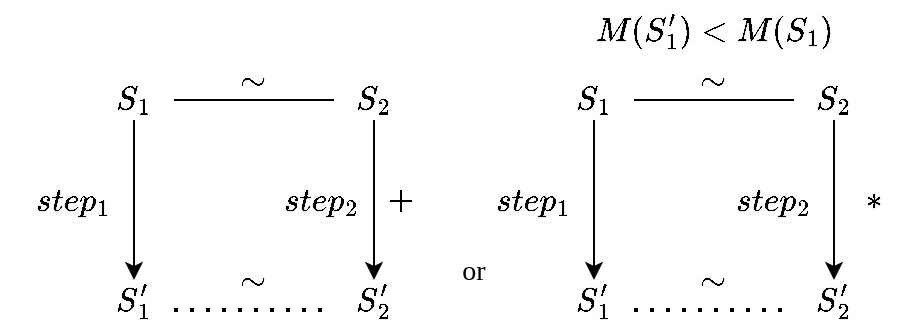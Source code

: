 <mxfile version="20.8.23" type="github">
  <diagram name="第 1 页" id="N6lhYl9x0cFy-dcrSgTa">
    <mxGraphModel dx="982" dy="493" grid="1" gridSize="10" guides="1" tooltips="1" connect="1" arrows="1" fold="1" page="1" pageScale="1" pageWidth="827" pageHeight="1169" math="1" shadow="0">
      <root>
        <mxCell id="0" />
        <mxCell id="1" parent="0" />
        <mxCell id="HMImB51M19TBt90D2M0y-1" value="" style="edgeStyle=orthogonalEdgeStyle;rounded=0;orthogonalLoop=1;jettySize=auto;html=1;fontSize=14;" parent="1" source="HMImB51M19TBt90D2M0y-2" target="HMImB51M19TBt90D2M0y-3" edge="1">
          <mxGeometry relative="1" as="geometry" />
        </mxCell>
        <mxCell id="HMImB51M19TBt90D2M0y-2" value="&lt;font style=&quot;font-size: 14px;&quot;&gt;$$S_1$$&lt;/font&gt;" style="text;html=1;strokeColor=none;fillColor=none;align=center;verticalAlign=middle;whiteSpace=wrap;rounded=0;fontSize=14;" parent="1" vertex="1">
          <mxGeometry x="240" y="110" width="40" height="20" as="geometry" />
        </mxCell>
        <mxCell id="HMImB51M19TBt90D2M0y-3" value="$$S&#39;&lt;br style=&quot;font-size: 14px;&quot;&gt;_1$$" style="text;html=1;strokeColor=none;fillColor=none;align=center;verticalAlign=middle;whiteSpace=wrap;rounded=0;fontSize=14;" parent="1" vertex="1">
          <mxGeometry x="240" y="210" width="40" height="20" as="geometry" />
        </mxCell>
        <mxCell id="HMImB51M19TBt90D2M0y-4" value="" style="edgeStyle=orthogonalEdgeStyle;rounded=0;orthogonalLoop=1;jettySize=auto;html=1;fontSize=14;" parent="1" source="HMImB51M19TBt90D2M0y-5" target="HMImB51M19TBt90D2M0y-7" edge="1">
          <mxGeometry relative="1" as="geometry" />
        </mxCell>
        <mxCell id="HMImB51M19TBt90D2M0y-5" value="$$S_2$$" style="text;html=1;strokeColor=none;fillColor=none;align=center;verticalAlign=middle;whiteSpace=wrap;rounded=0;fontSize=14;" parent="1" vertex="1">
          <mxGeometry x="360" y="110" width="40" height="20" as="geometry" />
        </mxCell>
        <mxCell id="HMImB51M19TBt90D2M0y-6" value="" style="endArrow=none;html=1;exitX=1;exitY=0.5;exitDx=0;exitDy=0;entryX=0;entryY=0.5;entryDx=0;entryDy=0;fontSize=14;" parent="1" source="HMImB51M19TBt90D2M0y-2" target="HMImB51M19TBt90D2M0y-5" edge="1">
          <mxGeometry width="50" height="50" relative="1" as="geometry">
            <mxPoint x="380" y="240" as="sourcePoint" />
            <mxPoint x="430" y="190" as="targetPoint" />
          </mxGeometry>
        </mxCell>
        <mxCell id="HMImB51M19TBt90D2M0y-7" value="$$S&#39;&lt;br style=&quot;font-size: 14px;&quot;&gt;_2$$" style="text;html=1;strokeColor=none;fillColor=none;align=center;verticalAlign=middle;whiteSpace=wrap;rounded=0;fontSize=14;" parent="1" vertex="1">
          <mxGeometry x="360" y="210" width="40" height="20" as="geometry" />
        </mxCell>
        <mxCell id="HMImB51M19TBt90D2M0y-8" value="" style="endArrow=none;dashed=1;html=1;dashPattern=1 3;strokeWidth=2;exitX=1;exitY=0.75;exitDx=0;exitDy=0;entryX=0;entryY=0.75;entryDx=0;entryDy=0;fontSize=14;" parent="1" source="HMImB51M19TBt90D2M0y-3" target="HMImB51M19TBt90D2M0y-7" edge="1">
          <mxGeometry width="50" height="50" relative="1" as="geometry">
            <mxPoint x="380" y="240" as="sourcePoint" />
            <mxPoint x="430" y="190" as="targetPoint" />
          </mxGeometry>
        </mxCell>
        <mxCell id="HMImB51M19TBt90D2M0y-9" value="$$step_1$$" style="text;html=1;strokeColor=none;fillColor=none;align=center;verticalAlign=middle;whiteSpace=wrap;rounded=0;fontSize=14;" parent="1" vertex="1">
          <mxGeometry x="210" y="160" width="40" height="20" as="geometry" />
        </mxCell>
        <mxCell id="HMImB51M19TBt90D2M0y-10" value="$$step_2$$" style="text;html=1;strokeColor=none;fillColor=none;align=center;verticalAlign=middle;whiteSpace=wrap;rounded=0;fontSize=14;" parent="1" vertex="1">
          <mxGeometry x="334" y="160" width="40" height="20" as="geometry" />
        </mxCell>
        <mxCell id="HMImB51M19TBt90D2M0y-11" value="$$\sim$$" style="text;html=1;strokeColor=none;fillColor=none;align=center;verticalAlign=middle;whiteSpace=wrap;rounded=0;fontSize=14;" parent="1" vertex="1">
          <mxGeometry x="300" y="100" width="40" height="20" as="geometry" />
        </mxCell>
        <mxCell id="HMImB51M19TBt90D2M0y-12" value="$$\sim$$" style="text;html=1;strokeColor=none;fillColor=none;align=center;verticalAlign=middle;whiteSpace=wrap;rounded=0;fontSize=14;" parent="1" vertex="1">
          <mxGeometry x="300" y="200" width="40" height="20" as="geometry" />
        </mxCell>
        <mxCell id="HMImB51M19TBt90D2M0y-13" value="$$+$$" style="text;html=1;strokeColor=none;fillColor=none;align=center;verticalAlign=middle;whiteSpace=wrap;rounded=0;fontSize=14;" parent="1" vertex="1">
          <mxGeometry x="374" y="160" width="40" height="20" as="geometry" />
        </mxCell>
        <mxCell id="HMImB51M19TBt90D2M0y-14" value="" style="edgeStyle=orthogonalEdgeStyle;rounded=0;orthogonalLoop=1;jettySize=auto;html=1;fontSize=14;" parent="1" source="HMImB51M19TBt90D2M0y-15" target="HMImB51M19TBt90D2M0y-16" edge="1">
          <mxGeometry relative="1" as="geometry" />
        </mxCell>
        <mxCell id="HMImB51M19TBt90D2M0y-15" value="$$S_1$$" style="text;html=1;strokeColor=none;fillColor=none;align=center;verticalAlign=middle;whiteSpace=wrap;rounded=0;fontSize=14;" parent="1" vertex="1">
          <mxGeometry x="470" y="110" width="40" height="20" as="geometry" />
        </mxCell>
        <mxCell id="HMImB51M19TBt90D2M0y-16" value="$$S&#39;&lt;br style=&quot;font-size: 14px;&quot;&gt;_1$$" style="text;html=1;strokeColor=none;fillColor=none;align=center;verticalAlign=middle;whiteSpace=wrap;rounded=0;fontSize=14;" parent="1" vertex="1">
          <mxGeometry x="470" y="210" width="40" height="20" as="geometry" />
        </mxCell>
        <mxCell id="HMImB51M19TBt90D2M0y-17" value="" style="edgeStyle=orthogonalEdgeStyle;rounded=0;orthogonalLoop=1;jettySize=auto;html=1;fontSize=14;" parent="1" source="HMImB51M19TBt90D2M0y-18" target="HMImB51M19TBt90D2M0y-20" edge="1">
          <mxGeometry relative="1" as="geometry" />
        </mxCell>
        <mxCell id="HMImB51M19TBt90D2M0y-18" value="$$S_2$$" style="text;html=1;strokeColor=none;fillColor=none;align=center;verticalAlign=middle;whiteSpace=wrap;rounded=0;fontSize=14;" parent="1" vertex="1">
          <mxGeometry x="590" y="110" width="40" height="20" as="geometry" />
        </mxCell>
        <mxCell id="HMImB51M19TBt90D2M0y-19" value="" style="endArrow=none;html=1;exitX=1;exitY=0.5;exitDx=0;exitDy=0;entryX=0;entryY=0.5;entryDx=0;entryDy=0;fontSize=14;" parent="1" source="HMImB51M19TBt90D2M0y-15" target="HMImB51M19TBt90D2M0y-18" edge="1">
          <mxGeometry width="50" height="50" relative="1" as="geometry">
            <mxPoint x="610" y="240" as="sourcePoint" />
            <mxPoint x="660" y="190" as="targetPoint" />
          </mxGeometry>
        </mxCell>
        <mxCell id="HMImB51M19TBt90D2M0y-20" value="$$S&#39;&lt;br style=&quot;font-size: 14px;&quot;&gt;_2$$" style="text;html=1;strokeColor=none;fillColor=none;align=center;verticalAlign=middle;whiteSpace=wrap;rounded=0;fontSize=14;" parent="1" vertex="1">
          <mxGeometry x="590" y="210" width="40" height="20" as="geometry" />
        </mxCell>
        <mxCell id="HMImB51M19TBt90D2M0y-21" value="" style="endArrow=none;dashed=1;html=1;dashPattern=1 3;strokeWidth=2;exitX=1;exitY=0.75;exitDx=0;exitDy=0;entryX=0;entryY=0.75;entryDx=0;entryDy=0;fontSize=14;" parent="1" source="HMImB51M19TBt90D2M0y-16" target="HMImB51M19TBt90D2M0y-20" edge="1">
          <mxGeometry width="50" height="50" relative="1" as="geometry">
            <mxPoint x="610" y="240" as="sourcePoint" />
            <mxPoint x="660" y="190" as="targetPoint" />
          </mxGeometry>
        </mxCell>
        <mxCell id="HMImB51M19TBt90D2M0y-22" value="$$step_1$$" style="text;html=1;strokeColor=none;fillColor=none;align=center;verticalAlign=middle;whiteSpace=wrap;rounded=0;fontSize=14;" parent="1" vertex="1">
          <mxGeometry x="440" y="160" width="40" height="20" as="geometry" />
        </mxCell>
        <mxCell id="HMImB51M19TBt90D2M0y-23" value="$$step_2$$" style="text;html=1;strokeColor=none;fillColor=none;align=center;verticalAlign=middle;whiteSpace=wrap;rounded=0;fontSize=14;" parent="1" vertex="1">
          <mxGeometry x="560" y="160" width="40" height="20" as="geometry" />
        </mxCell>
        <mxCell id="HMImB51M19TBt90D2M0y-24" value="$$\sim$$" style="text;html=1;strokeColor=none;fillColor=none;align=center;verticalAlign=middle;whiteSpace=wrap;rounded=0;fontSize=14;" parent="1" vertex="1">
          <mxGeometry x="530" y="100" width="40" height="20" as="geometry" />
        </mxCell>
        <mxCell id="HMImB51M19TBt90D2M0y-25" value="$$\sim$$" style="text;html=1;strokeColor=none;fillColor=none;align=center;verticalAlign=middle;whiteSpace=wrap;rounded=0;fontSize=14;" parent="1" vertex="1">
          <mxGeometry x="530" y="200" width="40" height="20" as="geometry" />
        </mxCell>
        <mxCell id="HMImB51M19TBt90D2M0y-26" value="$$*$$" style="text;html=1;strokeColor=none;fillColor=none;align=center;verticalAlign=middle;whiteSpace=wrap;rounded=0;fontSize=14;" parent="1" vertex="1">
          <mxGeometry x="610" y="160" width="40" height="20" as="geometry" />
        </mxCell>
        <mxCell id="HMImB51M19TBt90D2M0y-27" value="&lt;font face=&quot;Times New Roman&quot; style=&quot;font-size: 14px;&quot;&gt;or&lt;/font&gt;" style="text;html=1;strokeColor=none;fillColor=none;align=center;verticalAlign=middle;whiteSpace=wrap;rounded=0;fontSize=14;" parent="1" vertex="1">
          <mxGeometry x="400" y="190" width="60" height="30" as="geometry" />
        </mxCell>
        <mxCell id="HMImB51M19TBt90D2M0y-30" value="&lt;font face=&quot;Helvetica&quot; style=&quot;font-size: 14px;&quot;&gt;$$M(S&#39;_1)&amp;lt;M(S_1)$$&lt;/font&gt;" style="text;html=1;strokeColor=none;fillColor=none;align=center;verticalAlign=middle;whiteSpace=wrap;rounded=0;fontSize=14;fontFamily=Times New Roman;" parent="1" vertex="1">
          <mxGeometry x="455" y="70" width="190" height="30" as="geometry" />
        </mxCell>
      </root>
    </mxGraphModel>
  </diagram>
</mxfile>
